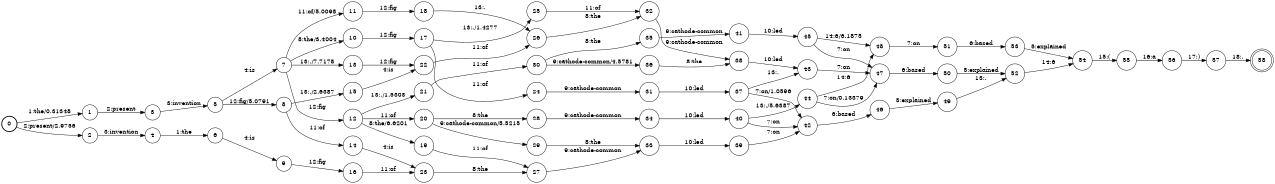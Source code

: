 digraph FST {
rankdir = LR;
size = "8.5,11";
label = "";
center = 1;
orientation = Portrait;
ranksep = "0.4";
nodesep = "0.25";
0 [label = "0", shape = circle, style = bold, fontsize = 14]
	0 -> 1 [label = "1:the/0.31348", fontsize = 14];
	0 -> 2 [label = "2:present/2.9756", fontsize = 14];
1 [label = "1", shape = circle, style = solid, fontsize = 14]
	1 -> 3 [label = "2:present", fontsize = 14];
2 [label = "2", shape = circle, style = solid, fontsize = 14]
	2 -> 4 [label = "3:invention", fontsize = 14];
3 [label = "3", shape = circle, style = solid, fontsize = 14]
	3 -> 5 [label = "3:invention", fontsize = 14];
4 [label = "4", shape = circle, style = solid, fontsize = 14]
	4 -> 6 [label = "1:the", fontsize = 14];
5 [label = "5", shape = circle, style = solid, fontsize = 14]
	5 -> 7 [label = "4:is", fontsize = 14];
	5 -> 8 [label = "12:fig/5.0791", fontsize = 14];
6 [label = "6", shape = circle, style = solid, fontsize = 14]
	6 -> 9 [label = "4:is", fontsize = 14];
7 [label = "7", shape = circle, style = solid, fontsize = 14]
	7 -> 10 [label = "8:the/3.4004", fontsize = 14];
	7 -> 11 [label = "11:of/5.0098", fontsize = 14];
	7 -> 12 [label = "12:fig", fontsize = 14];
	7 -> 13 [label = "13:./7.7178", fontsize = 14];
8 [label = "8", shape = circle, style = solid, fontsize = 14]
	8 -> 14 [label = "11:of", fontsize = 14];
	8 -> 15 [label = "13:./2.6387", fontsize = 14];
9 [label = "9", shape = circle, style = solid, fontsize = 14]
	9 -> 16 [label = "12:fig", fontsize = 14];
10 [label = "10", shape = circle, style = solid, fontsize = 14]
	10 -> 17 [label = "12:fig", fontsize = 14];
11 [label = "11", shape = circle, style = solid, fontsize = 14]
	11 -> 18 [label = "12:fig", fontsize = 14];
12 [label = "12", shape = circle, style = solid, fontsize = 14]
	12 -> 19 [label = "8:the/6.6201", fontsize = 14];
	12 -> 20 [label = "11:of", fontsize = 14];
	12 -> 21 [label = "13:./1.5303", fontsize = 14];
13 [label = "13", shape = circle, style = solid, fontsize = 14]
	13 -> 22 [label = "12:fig", fontsize = 14];
14 [label = "14", shape = circle, style = solid, fontsize = 14]
	14 -> 23 [label = "4:is", fontsize = 14];
15 [label = "15", shape = circle, style = solid, fontsize = 14]
	15 -> 22 [label = "4:is", fontsize = 14];
16 [label = "16", shape = circle, style = solid, fontsize = 14]
	16 -> 23 [label = "11:of", fontsize = 14];
17 [label = "17", shape = circle, style = solid, fontsize = 14]
	17 -> 24 [label = "11:of", fontsize = 14];
	17 -> 25 [label = "13:./1.4277", fontsize = 14];
18 [label = "18", shape = circle, style = solid, fontsize = 14]
	18 -> 26 [label = "13:.", fontsize = 14];
19 [label = "19", shape = circle, style = solid, fontsize = 14]
	19 -> 27 [label = "11:of", fontsize = 14];
20 [label = "20", shape = circle, style = solid, fontsize = 14]
	20 -> 28 [label = "8:the", fontsize = 14];
	20 -> 29 [label = "9:cathode-common/5.5215", fontsize = 14];
21 [label = "21", shape = circle, style = solid, fontsize = 14]
	21 -> 30 [label = "11:of", fontsize = 14];
22 [label = "22", shape = circle, style = solid, fontsize = 14]
	22 -> 26 [label = "11:of", fontsize = 14];
23 [label = "23", shape = circle, style = solid, fontsize = 14]
	23 -> 27 [label = "8:the", fontsize = 14];
24 [label = "24", shape = circle, style = solid, fontsize = 14]
	24 -> 31 [label = "9:cathode-common", fontsize = 14];
25 [label = "25", shape = circle, style = solid, fontsize = 14]
	25 -> 32 [label = "11:of", fontsize = 14];
26 [label = "26", shape = circle, style = solid, fontsize = 14]
	26 -> 32 [label = "8:the", fontsize = 14];
27 [label = "27", shape = circle, style = solid, fontsize = 14]
	27 -> 33 [label = "9:cathode-common", fontsize = 14];
28 [label = "28", shape = circle, style = solid, fontsize = 14]
	28 -> 34 [label = "9:cathode-common", fontsize = 14];
29 [label = "29", shape = circle, style = solid, fontsize = 14]
	29 -> 33 [label = "8:the", fontsize = 14];
30 [label = "30", shape = circle, style = solid, fontsize = 14]
	30 -> 35 [label = "8:the", fontsize = 14];
	30 -> 36 [label = "9:cathode-common/4.5781", fontsize = 14];
31 [label = "31", shape = circle, style = solid, fontsize = 14]
	31 -> 37 [label = "10:led", fontsize = 14];
32 [label = "32", shape = circle, style = solid, fontsize = 14]
	32 -> 38 [label = "9:cathode-common", fontsize = 14];
33 [label = "33", shape = circle, style = solid, fontsize = 14]
	33 -> 39 [label = "10:led", fontsize = 14];
34 [label = "34", shape = circle, style = solid, fontsize = 14]
	34 -> 40 [label = "10:led", fontsize = 14];
35 [label = "35", shape = circle, style = solid, fontsize = 14]
	35 -> 41 [label = "9:cathode-common", fontsize = 14];
36 [label = "36", shape = circle, style = solid, fontsize = 14]
	36 -> 38 [label = "8:the", fontsize = 14];
37 [label = "37", shape = circle, style = solid, fontsize = 14]
	37 -> 42 [label = "7:on/1.0596", fontsize = 14];
	37 -> 43 [label = "13:.", fontsize = 14];
38 [label = "38", shape = circle, style = solid, fontsize = 14]
	38 -> 43 [label = "10:led", fontsize = 14];
39 [label = "39", shape = circle, style = solid, fontsize = 14]
	39 -> 42 [label = "7:on", fontsize = 14];
40 [label = "40", shape = circle, style = solid, fontsize = 14]
	40 -> 42 [label = "7:on", fontsize = 14];
	40 -> 44 [label = "13:./5.6387", fontsize = 14];
41 [label = "41", shape = circle, style = solid, fontsize = 14]
	41 -> 45 [label = "10:led", fontsize = 14];
42 [label = "42", shape = circle, style = solid, fontsize = 14]
	42 -> 46 [label = "6:based", fontsize = 14];
43 [label = "43", shape = circle, style = solid, fontsize = 14]
	43 -> 47 [label = "7:on", fontsize = 14];
44 [label = "44", shape = circle, style = solid, fontsize = 14]
	44 -> 47 [label = "7:on/0.13379", fontsize = 14];
	44 -> 48 [label = "14:6", fontsize = 14];
45 [label = "45", shape = circle, style = solid, fontsize = 14]
	45 -> 47 [label = "7:on", fontsize = 14];
	45 -> 48 [label = "14:6/6.1875", fontsize = 14];
46 [label = "46", shape = circle, style = solid, fontsize = 14]
	46 -> 49 [label = "5:explained", fontsize = 14];
47 [label = "47", shape = circle, style = solid, fontsize = 14]
	47 -> 50 [label = "6:based", fontsize = 14];
48 [label = "48", shape = circle, style = solid, fontsize = 14]
	48 -> 51 [label = "7:on", fontsize = 14];
49 [label = "49", shape = circle, style = solid, fontsize = 14]
	49 -> 52 [label = "13:.", fontsize = 14];
50 [label = "50", shape = circle, style = solid, fontsize = 14]
	50 -> 52 [label = "5:explained", fontsize = 14];
51 [label = "51", shape = circle, style = solid, fontsize = 14]
	51 -> 53 [label = "6:based", fontsize = 14];
52 [label = "52", shape = circle, style = solid, fontsize = 14]
	52 -> 54 [label = "14:6", fontsize = 14];
53 [label = "53", shape = circle, style = solid, fontsize = 14]
	53 -> 54 [label = "5:explained", fontsize = 14];
54 [label = "54", shape = circle, style = solid, fontsize = 14]
	54 -> 55 [label = "15:(", fontsize = 14];
55 [label = "55", shape = circle, style = solid, fontsize = 14]
	55 -> 56 [label = "16:a", fontsize = 14];
56 [label = "56", shape = circle, style = solid, fontsize = 14]
	56 -> 57 [label = "17:)", fontsize = 14];
57 [label = "57", shape = circle, style = solid, fontsize = 14]
	57 -> 58 [label = "18:.", fontsize = 14];
58 [label = "58", shape = doublecircle, style = solid, fontsize = 14]
}
